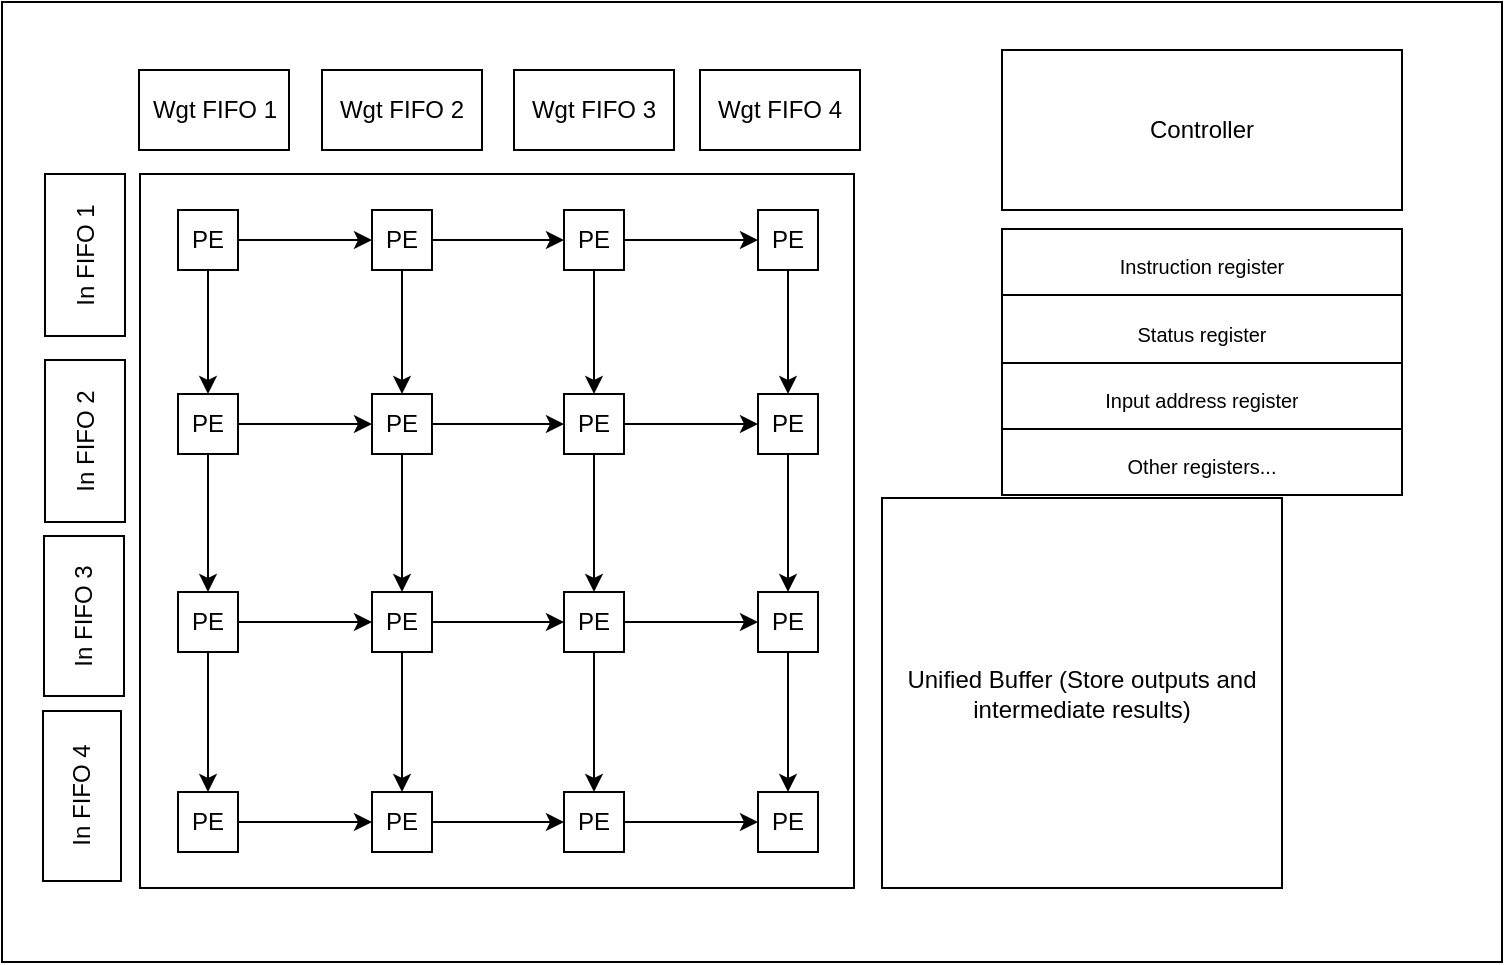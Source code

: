 <mxfile version="23.1.2" type="github">
  <diagram name="Page-1" id="kObWJj5i_zT9LaBl0vDd">
    <mxGraphModel dx="1587" dy="1135" grid="1" gridSize="10" guides="1" tooltips="1" connect="1" arrows="1" fold="1" page="1" pageScale="1" pageWidth="850" pageHeight="1100" math="0" shadow="0">
      <root>
        <mxCell id="0" />
        <mxCell id="1" parent="0" />
        <mxCell id="RmzyCrjycOw2henDT9Kv-1" value="" style="rounded=0;whiteSpace=wrap;html=1;" vertex="1" parent="1">
          <mxGeometry x="-10" y="70" width="750" height="480" as="geometry" />
        </mxCell>
        <mxCell id="RmzyCrjycOw2henDT9Kv-2" value="" style="whiteSpace=wrap;html=1;aspect=fixed;shadow=0;" vertex="1" parent="1">
          <mxGeometry x="59" y="156" width="357" height="357" as="geometry" />
        </mxCell>
        <mxCell id="RmzyCrjycOw2henDT9Kv-3" value="PE" style="whiteSpace=wrap;html=1;aspect=fixed;" vertex="1" parent="1">
          <mxGeometry x="368" y="465" width="30" height="30" as="geometry" />
        </mxCell>
        <mxCell id="RmzyCrjycOw2henDT9Kv-4" style="edgeStyle=orthogonalEdgeStyle;rounded=0;orthogonalLoop=1;jettySize=auto;html=1;entryX=0;entryY=0.5;entryDx=0;entryDy=0;" edge="1" parent="1" source="RmzyCrjycOw2henDT9Kv-5" target="RmzyCrjycOw2henDT9Kv-3">
          <mxGeometry relative="1" as="geometry" />
        </mxCell>
        <mxCell id="RmzyCrjycOw2henDT9Kv-5" value="PE" style="whiteSpace=wrap;html=1;aspect=fixed;" vertex="1" parent="1">
          <mxGeometry x="271" y="465" width="30" height="30" as="geometry" />
        </mxCell>
        <mxCell id="RmzyCrjycOw2henDT9Kv-6" style="edgeStyle=orthogonalEdgeStyle;rounded=0;orthogonalLoop=1;jettySize=auto;html=1;entryX=0;entryY=0.5;entryDx=0;entryDy=0;" edge="1" parent="1" source="RmzyCrjycOw2henDT9Kv-7" target="RmzyCrjycOw2henDT9Kv-5">
          <mxGeometry relative="1" as="geometry" />
        </mxCell>
        <mxCell id="RmzyCrjycOw2henDT9Kv-7" value="PE" style="whiteSpace=wrap;html=1;aspect=fixed;" vertex="1" parent="1">
          <mxGeometry x="175" y="465" width="30" height="30" as="geometry" />
        </mxCell>
        <mxCell id="RmzyCrjycOw2henDT9Kv-8" style="edgeStyle=orthogonalEdgeStyle;rounded=0;orthogonalLoop=1;jettySize=auto;html=1;entryX=0;entryY=0.5;entryDx=0;entryDy=0;" edge="1" parent="1" source="RmzyCrjycOw2henDT9Kv-9" target="RmzyCrjycOw2henDT9Kv-7">
          <mxGeometry relative="1" as="geometry" />
        </mxCell>
        <mxCell id="RmzyCrjycOw2henDT9Kv-9" value="PE" style="whiteSpace=wrap;html=1;aspect=fixed;" vertex="1" parent="1">
          <mxGeometry x="78" y="465" width="30" height="30" as="geometry" />
        </mxCell>
        <mxCell id="RmzyCrjycOw2henDT9Kv-10" style="edgeStyle=orthogonalEdgeStyle;rounded=0;orthogonalLoop=1;jettySize=auto;html=1;" edge="1" parent="1" source="RmzyCrjycOw2henDT9Kv-12" target="RmzyCrjycOw2henDT9Kv-15">
          <mxGeometry relative="1" as="geometry" />
        </mxCell>
        <mxCell id="RmzyCrjycOw2henDT9Kv-11" style="edgeStyle=orthogonalEdgeStyle;rounded=0;orthogonalLoop=1;jettySize=auto;html=1;entryX=0.5;entryY=0;entryDx=0;entryDy=0;" edge="1" parent="1" source="RmzyCrjycOw2henDT9Kv-12" target="RmzyCrjycOw2henDT9Kv-9">
          <mxGeometry relative="1" as="geometry" />
        </mxCell>
        <mxCell id="RmzyCrjycOw2henDT9Kv-12" value="PE" style="whiteSpace=wrap;html=1;aspect=fixed;" vertex="1" parent="1">
          <mxGeometry x="78" y="365" width="30" height="30" as="geometry" />
        </mxCell>
        <mxCell id="RmzyCrjycOw2henDT9Kv-13" style="edgeStyle=orthogonalEdgeStyle;rounded=0;orthogonalLoop=1;jettySize=auto;html=1;entryX=0;entryY=0.5;entryDx=0;entryDy=0;" edge="1" parent="1" source="RmzyCrjycOw2henDT9Kv-15" target="RmzyCrjycOw2henDT9Kv-18">
          <mxGeometry relative="1" as="geometry" />
        </mxCell>
        <mxCell id="RmzyCrjycOw2henDT9Kv-14" style="edgeStyle=orthogonalEdgeStyle;rounded=0;orthogonalLoop=1;jettySize=auto;html=1;entryX=0.5;entryY=0;entryDx=0;entryDy=0;" edge="1" parent="1" source="RmzyCrjycOw2henDT9Kv-15" target="RmzyCrjycOw2henDT9Kv-7">
          <mxGeometry relative="1" as="geometry">
            <mxPoint x="190" y="461" as="targetPoint" />
          </mxGeometry>
        </mxCell>
        <mxCell id="RmzyCrjycOw2henDT9Kv-15" value="PE" style="whiteSpace=wrap;html=1;aspect=fixed;" vertex="1" parent="1">
          <mxGeometry x="175" y="365" width="30" height="30" as="geometry" />
        </mxCell>
        <mxCell id="RmzyCrjycOw2henDT9Kv-16" style="edgeStyle=orthogonalEdgeStyle;rounded=0;orthogonalLoop=1;jettySize=auto;html=1;entryX=0;entryY=0.5;entryDx=0;entryDy=0;" edge="1" parent="1" source="RmzyCrjycOw2henDT9Kv-18" target="RmzyCrjycOw2henDT9Kv-20">
          <mxGeometry relative="1" as="geometry" />
        </mxCell>
        <mxCell id="RmzyCrjycOw2henDT9Kv-17" style="edgeStyle=orthogonalEdgeStyle;rounded=0;orthogonalLoop=1;jettySize=auto;html=1;entryX=0.5;entryY=0;entryDx=0;entryDy=0;" edge="1" parent="1" source="RmzyCrjycOw2henDT9Kv-18" target="RmzyCrjycOw2henDT9Kv-5">
          <mxGeometry relative="1" as="geometry" />
        </mxCell>
        <mxCell id="RmzyCrjycOw2henDT9Kv-18" value="PE" style="whiteSpace=wrap;html=1;aspect=fixed;" vertex="1" parent="1">
          <mxGeometry x="271" y="365" width="30" height="30" as="geometry" />
        </mxCell>
        <mxCell id="RmzyCrjycOw2henDT9Kv-19" style="edgeStyle=orthogonalEdgeStyle;rounded=0;orthogonalLoop=1;jettySize=auto;html=1;entryX=0.5;entryY=0;entryDx=0;entryDy=0;" edge="1" parent="1" source="RmzyCrjycOw2henDT9Kv-20" target="RmzyCrjycOw2henDT9Kv-3">
          <mxGeometry relative="1" as="geometry" />
        </mxCell>
        <mxCell id="RmzyCrjycOw2henDT9Kv-20" value="PE" style="whiteSpace=wrap;html=1;aspect=fixed;" vertex="1" parent="1">
          <mxGeometry x="368" y="365" width="30" height="30" as="geometry" />
        </mxCell>
        <mxCell id="RmzyCrjycOw2henDT9Kv-21" style="edgeStyle=orthogonalEdgeStyle;rounded=0;orthogonalLoop=1;jettySize=auto;html=1;" edge="1" parent="1" source="RmzyCrjycOw2henDT9Kv-22" target="RmzyCrjycOw2henDT9Kv-20">
          <mxGeometry relative="1" as="geometry" />
        </mxCell>
        <mxCell id="RmzyCrjycOw2henDT9Kv-22" value="PE" style="whiteSpace=wrap;html=1;aspect=fixed;" vertex="1" parent="1">
          <mxGeometry x="368" y="266" width="30" height="30" as="geometry" />
        </mxCell>
        <mxCell id="RmzyCrjycOw2henDT9Kv-23" style="edgeStyle=orthogonalEdgeStyle;rounded=0;orthogonalLoop=1;jettySize=auto;html=1;entryX=0;entryY=0.5;entryDx=0;entryDy=0;" edge="1" parent="1" source="RmzyCrjycOw2henDT9Kv-25" target="RmzyCrjycOw2henDT9Kv-22">
          <mxGeometry relative="1" as="geometry" />
        </mxCell>
        <mxCell id="RmzyCrjycOw2henDT9Kv-24" style="edgeStyle=orthogonalEdgeStyle;rounded=0;orthogonalLoop=1;jettySize=auto;html=1;" edge="1" parent="1" source="RmzyCrjycOw2henDT9Kv-25" target="RmzyCrjycOw2henDT9Kv-18">
          <mxGeometry relative="1" as="geometry" />
        </mxCell>
        <mxCell id="RmzyCrjycOw2henDT9Kv-25" value="PE" style="whiteSpace=wrap;html=1;aspect=fixed;" vertex="1" parent="1">
          <mxGeometry x="271" y="266" width="30" height="30" as="geometry" />
        </mxCell>
        <mxCell id="RmzyCrjycOw2henDT9Kv-26" style="edgeStyle=orthogonalEdgeStyle;rounded=0;orthogonalLoop=1;jettySize=auto;html=1;entryX=0;entryY=0.5;entryDx=0;entryDy=0;" edge="1" parent="1" source="RmzyCrjycOw2henDT9Kv-28" target="RmzyCrjycOw2henDT9Kv-25">
          <mxGeometry relative="1" as="geometry" />
        </mxCell>
        <mxCell id="RmzyCrjycOw2henDT9Kv-27" style="edgeStyle=orthogonalEdgeStyle;rounded=0;orthogonalLoop=1;jettySize=auto;html=1;entryX=0.5;entryY=0;entryDx=0;entryDy=0;" edge="1" parent="1" source="RmzyCrjycOw2henDT9Kv-28" target="RmzyCrjycOw2henDT9Kv-15">
          <mxGeometry relative="1" as="geometry" />
        </mxCell>
        <mxCell id="RmzyCrjycOw2henDT9Kv-28" value="PE" style="whiteSpace=wrap;html=1;aspect=fixed;" vertex="1" parent="1">
          <mxGeometry x="175" y="266" width="30" height="30" as="geometry" />
        </mxCell>
        <mxCell id="RmzyCrjycOw2henDT9Kv-29" style="edgeStyle=orthogonalEdgeStyle;rounded=0;orthogonalLoop=1;jettySize=auto;html=1;entryX=0;entryY=0.5;entryDx=0;entryDy=0;" edge="1" parent="1" source="RmzyCrjycOw2henDT9Kv-31" target="RmzyCrjycOw2henDT9Kv-28">
          <mxGeometry relative="1" as="geometry" />
        </mxCell>
        <mxCell id="RmzyCrjycOw2henDT9Kv-30" style="edgeStyle=orthogonalEdgeStyle;rounded=0;orthogonalLoop=1;jettySize=auto;html=1;entryX=0.5;entryY=0;entryDx=0;entryDy=0;" edge="1" parent="1" source="RmzyCrjycOw2henDT9Kv-31" target="RmzyCrjycOw2henDT9Kv-12">
          <mxGeometry relative="1" as="geometry" />
        </mxCell>
        <mxCell id="RmzyCrjycOw2henDT9Kv-31" value="PE" style="whiteSpace=wrap;html=1;aspect=fixed;" vertex="1" parent="1">
          <mxGeometry x="78" y="266" width="30" height="30" as="geometry" />
        </mxCell>
        <mxCell id="RmzyCrjycOw2henDT9Kv-32" style="edgeStyle=orthogonalEdgeStyle;rounded=0;orthogonalLoop=1;jettySize=auto;html=1;entryX=0;entryY=0.5;entryDx=0;entryDy=0;" edge="1" parent="1" source="RmzyCrjycOw2henDT9Kv-34" target="RmzyCrjycOw2henDT9Kv-37">
          <mxGeometry relative="1" as="geometry" />
        </mxCell>
        <mxCell id="RmzyCrjycOw2henDT9Kv-33" style="edgeStyle=orthogonalEdgeStyle;rounded=0;orthogonalLoop=1;jettySize=auto;html=1;entryX=0.5;entryY=0;entryDx=0;entryDy=0;" edge="1" parent="1" source="RmzyCrjycOw2henDT9Kv-34" target="RmzyCrjycOw2henDT9Kv-31">
          <mxGeometry relative="1" as="geometry" />
        </mxCell>
        <mxCell id="RmzyCrjycOw2henDT9Kv-34" value="PE" style="whiteSpace=wrap;html=1;aspect=fixed;" vertex="1" parent="1">
          <mxGeometry x="78" y="174" width="30" height="30" as="geometry" />
        </mxCell>
        <mxCell id="RmzyCrjycOw2henDT9Kv-35" style="edgeStyle=orthogonalEdgeStyle;rounded=0;orthogonalLoop=1;jettySize=auto;html=1;entryX=0;entryY=0.5;entryDx=0;entryDy=0;" edge="1" parent="1" source="RmzyCrjycOw2henDT9Kv-37" target="RmzyCrjycOw2henDT9Kv-40">
          <mxGeometry relative="1" as="geometry" />
        </mxCell>
        <mxCell id="RmzyCrjycOw2henDT9Kv-36" style="edgeStyle=orthogonalEdgeStyle;rounded=0;orthogonalLoop=1;jettySize=auto;html=1;entryX=0.5;entryY=0;entryDx=0;entryDy=0;" edge="1" parent="1" source="RmzyCrjycOw2henDT9Kv-37" target="RmzyCrjycOw2henDT9Kv-28">
          <mxGeometry relative="1" as="geometry" />
        </mxCell>
        <mxCell id="RmzyCrjycOw2henDT9Kv-37" value="PE" style="whiteSpace=wrap;html=1;aspect=fixed;" vertex="1" parent="1">
          <mxGeometry x="175" y="174" width="30" height="30" as="geometry" />
        </mxCell>
        <mxCell id="RmzyCrjycOw2henDT9Kv-38" style="edgeStyle=orthogonalEdgeStyle;rounded=0;orthogonalLoop=1;jettySize=auto;html=1;entryX=0;entryY=0.5;entryDx=0;entryDy=0;" edge="1" parent="1" source="RmzyCrjycOw2henDT9Kv-40" target="RmzyCrjycOw2henDT9Kv-42">
          <mxGeometry relative="1" as="geometry" />
        </mxCell>
        <mxCell id="RmzyCrjycOw2henDT9Kv-39" style="edgeStyle=orthogonalEdgeStyle;rounded=0;orthogonalLoop=1;jettySize=auto;html=1;entryX=0.5;entryY=0;entryDx=0;entryDy=0;" edge="1" parent="1" source="RmzyCrjycOw2henDT9Kv-40" target="RmzyCrjycOw2henDT9Kv-25">
          <mxGeometry relative="1" as="geometry" />
        </mxCell>
        <mxCell id="RmzyCrjycOw2henDT9Kv-40" value="PE" style="whiteSpace=wrap;html=1;aspect=fixed;" vertex="1" parent="1">
          <mxGeometry x="271" y="174" width="30" height="30" as="geometry" />
        </mxCell>
        <mxCell id="RmzyCrjycOw2henDT9Kv-41" style="edgeStyle=orthogonalEdgeStyle;rounded=0;orthogonalLoop=1;jettySize=auto;html=1;" edge="1" parent="1" source="RmzyCrjycOw2henDT9Kv-42" target="RmzyCrjycOw2henDT9Kv-22">
          <mxGeometry relative="1" as="geometry" />
        </mxCell>
        <mxCell id="RmzyCrjycOw2henDT9Kv-42" value="PE" style="whiteSpace=wrap;html=1;aspect=fixed;" vertex="1" parent="1">
          <mxGeometry x="368" y="174" width="30" height="30" as="geometry" />
        </mxCell>
        <mxCell id="RmzyCrjycOw2henDT9Kv-43" value="Wgt FIFO 1" style="rounded=0;whiteSpace=wrap;html=1;" vertex="1" parent="1">
          <mxGeometry x="58.5" y="104" width="75" height="40" as="geometry" />
        </mxCell>
        <mxCell id="RmzyCrjycOw2henDT9Kv-44" value="Unified Buffer (Store outputs and intermediate results)" style="rounded=0;whiteSpace=wrap;html=1;" vertex="1" parent="1">
          <mxGeometry x="430" y="318" width="200" height="195" as="geometry" />
        </mxCell>
        <mxCell id="RmzyCrjycOw2henDT9Kv-46" value="Controller" style="rounded=0;whiteSpace=wrap;html=1;" vertex="1" parent="1">
          <mxGeometry x="490" y="94" width="200" height="80" as="geometry" />
        </mxCell>
        <mxCell id="RmzyCrjycOw2henDT9Kv-47" value="" style="shape=table;startSize=0;container=1;collapsible=0;childLayout=tableLayout;fontSize=16;" vertex="1" parent="1">
          <mxGeometry x="490" y="183.5" width="200" height="133" as="geometry" />
        </mxCell>
        <mxCell id="RmzyCrjycOw2henDT9Kv-48" value="" style="shape=tableRow;horizontal=0;startSize=0;swimlaneHead=0;swimlaneBody=0;strokeColor=inherit;top=0;left=0;bottom=0;right=0;collapsible=0;dropTarget=0;fillColor=none;points=[[0,0.5],[1,0.5]];portConstraint=eastwest;fontSize=16;" vertex="1" parent="RmzyCrjycOw2henDT9Kv-47">
          <mxGeometry width="200" height="33" as="geometry" />
        </mxCell>
        <mxCell id="RmzyCrjycOw2henDT9Kv-49" value="&lt;font style=&quot;font-size: 10px;&quot;&gt;Instruction register&lt;/font&gt;" style="shape=partialRectangle;html=1;whiteSpace=wrap;connectable=0;strokeColor=inherit;overflow=hidden;fillColor=none;top=0;left=0;bottom=0;right=0;pointerEvents=1;fontSize=16;" vertex="1" parent="RmzyCrjycOw2henDT9Kv-48">
          <mxGeometry width="200" height="33" as="geometry">
            <mxRectangle width="200" height="33" as="alternateBounds" />
          </mxGeometry>
        </mxCell>
        <mxCell id="RmzyCrjycOw2henDT9Kv-50" value="" style="shape=tableRow;horizontal=0;startSize=0;swimlaneHead=0;swimlaneBody=0;strokeColor=inherit;top=0;left=0;bottom=0;right=0;collapsible=0;dropTarget=0;fillColor=none;points=[[0,0.5],[1,0.5]];portConstraint=eastwest;fontSize=16;" vertex="1" parent="RmzyCrjycOw2henDT9Kv-47">
          <mxGeometry y="33" width="200" height="34" as="geometry" />
        </mxCell>
        <mxCell id="RmzyCrjycOw2henDT9Kv-51" value="&lt;font style=&quot;font-size: 10px;&quot;&gt;&lt;font style=&quot;font-size: 10px;&quot;&gt;Status&amp;nbsp;&lt;/font&gt;register&lt;/font&gt;" style="shape=partialRectangle;html=1;whiteSpace=wrap;connectable=0;strokeColor=inherit;overflow=hidden;fillColor=none;top=0;left=0;bottom=0;right=0;pointerEvents=1;fontSize=16;" vertex="1" parent="RmzyCrjycOw2henDT9Kv-50">
          <mxGeometry width="200" height="34" as="geometry">
            <mxRectangle width="200" height="34" as="alternateBounds" />
          </mxGeometry>
        </mxCell>
        <mxCell id="RmzyCrjycOw2henDT9Kv-52" style="shape=tableRow;horizontal=0;startSize=0;swimlaneHead=0;swimlaneBody=0;strokeColor=inherit;top=0;left=0;bottom=0;right=0;collapsible=0;dropTarget=0;fillColor=none;points=[[0,0.5],[1,0.5]];portConstraint=eastwest;fontSize=16;" vertex="1" parent="RmzyCrjycOw2henDT9Kv-47">
          <mxGeometry y="67" width="200" height="33" as="geometry" />
        </mxCell>
        <mxCell id="RmzyCrjycOw2henDT9Kv-53" value="&lt;span style=&quot;font-size: 10px;&quot;&gt;Input address register&lt;/span&gt;" style="shape=partialRectangle;html=1;whiteSpace=wrap;connectable=0;strokeColor=inherit;overflow=hidden;fillColor=none;top=0;left=0;bottom=0;right=0;pointerEvents=1;fontSize=16;" vertex="1" parent="RmzyCrjycOw2henDT9Kv-52">
          <mxGeometry width="200" height="33" as="geometry">
            <mxRectangle width="200" height="33" as="alternateBounds" />
          </mxGeometry>
        </mxCell>
        <mxCell id="RmzyCrjycOw2henDT9Kv-54" style="shape=tableRow;horizontal=0;startSize=0;swimlaneHead=0;swimlaneBody=0;strokeColor=inherit;top=0;left=0;bottom=0;right=0;collapsible=0;dropTarget=0;fillColor=none;points=[[0,0.5],[1,0.5]];portConstraint=eastwest;fontSize=16;" vertex="1" parent="RmzyCrjycOw2henDT9Kv-47">
          <mxGeometry y="100" width="200" height="33" as="geometry" />
        </mxCell>
        <mxCell id="RmzyCrjycOw2henDT9Kv-55" value="&lt;font style=&quot;font-size: 10px;&quot;&gt;Other registers...&lt;/font&gt;" style="shape=partialRectangle;html=1;whiteSpace=wrap;connectable=0;strokeColor=inherit;overflow=hidden;fillColor=none;top=0;left=0;bottom=0;right=0;pointerEvents=1;fontSize=16;" vertex="1" parent="RmzyCrjycOw2henDT9Kv-54">
          <mxGeometry width="200" height="33" as="geometry">
            <mxRectangle width="200" height="33" as="alternateBounds" />
          </mxGeometry>
        </mxCell>
        <mxCell id="RmzyCrjycOw2henDT9Kv-56" value="Wgt FIFO 2" style="rounded=0;whiteSpace=wrap;html=1;" vertex="1" parent="1">
          <mxGeometry x="150" y="104" width="80" height="40" as="geometry" />
        </mxCell>
        <mxCell id="RmzyCrjycOw2henDT9Kv-57" value="Wgt FIFO 3" style="rounded=0;whiteSpace=wrap;html=1;" vertex="1" parent="1">
          <mxGeometry x="246" y="104" width="80" height="40" as="geometry" />
        </mxCell>
        <mxCell id="RmzyCrjycOw2henDT9Kv-58" value="Wgt FIFO 4" style="rounded=0;whiteSpace=wrap;html=1;" vertex="1" parent="1">
          <mxGeometry x="339" y="104" width="80" height="40" as="geometry" />
        </mxCell>
        <mxCell id="RmzyCrjycOw2henDT9Kv-61" value="In FIFO 2" style="rounded=0;whiteSpace=wrap;html=1;direction=south;rotation=-90;" vertex="1" parent="1">
          <mxGeometry x="-9" y="269.5" width="81" height="40" as="geometry" />
        </mxCell>
        <mxCell id="RmzyCrjycOw2henDT9Kv-62" value="In FIFO 3" style="rounded=0;whiteSpace=wrap;html=1;direction=south;rotation=-90;" vertex="1" parent="1">
          <mxGeometry x="-9" y="357" width="80" height="40" as="geometry" />
        </mxCell>
        <mxCell id="RmzyCrjycOw2henDT9Kv-63" value="In FIFO 4" style="rounded=0;whiteSpace=wrap;html=1;direction=south;rotation=-90;" vertex="1" parent="1">
          <mxGeometry x="-12.5" y="447.5" width="85" height="39" as="geometry" />
        </mxCell>
        <mxCell id="RmzyCrjycOw2henDT9Kv-64" value="In FIFO 1" style="rounded=0;whiteSpace=wrap;html=1;direction=south;rotation=-90;" vertex="1" parent="1">
          <mxGeometry x="-9" y="176.5" width="81" height="40" as="geometry" />
        </mxCell>
      </root>
    </mxGraphModel>
  </diagram>
</mxfile>
